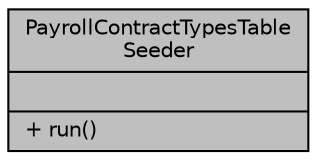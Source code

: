 digraph "PayrollContractTypesTableSeeder"
{
 // LATEX_PDF_SIZE
  bgcolor="transparent";
  edge [fontname="Helvetica",fontsize="10",labelfontname="Helvetica",labelfontsize="10"];
  node [fontname="Helvetica",fontsize="10",shape=record];
  Node1 [label="{PayrollContractTypesTable\lSeeder\n||+ run()\l}",height=0.2,width=0.4,color="black", fillcolor="grey75", style="filled", fontcolor="black",tooltip="Inicializar los tipos de contrato."];
}
